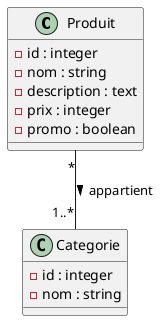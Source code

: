 @startuml

Produit "*" -- "1..*" Categorie: appartient >

class Produit {
    -id : integer
    -nom : string
    -description : text
    -prix : integer
    -promo : boolean
}

class Categorie {
    -id : integer
    -nom : string
}
@enduml